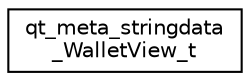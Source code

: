 digraph "Graphical Class Hierarchy"
{
 // LATEX_PDF_SIZE
  edge [fontname="Helvetica",fontsize="10",labelfontname="Helvetica",labelfontsize="10"];
  node [fontname="Helvetica",fontsize="10",shape=record];
  rankdir="LR";
  Node0 [label="qt_meta_stringdata\l_WalletView_t",height=0.2,width=0.4,color="black", fillcolor="white", style="filled",URL="$structqt__meta__stringdata___wallet_view__t.html",tooltip=" "];
}

